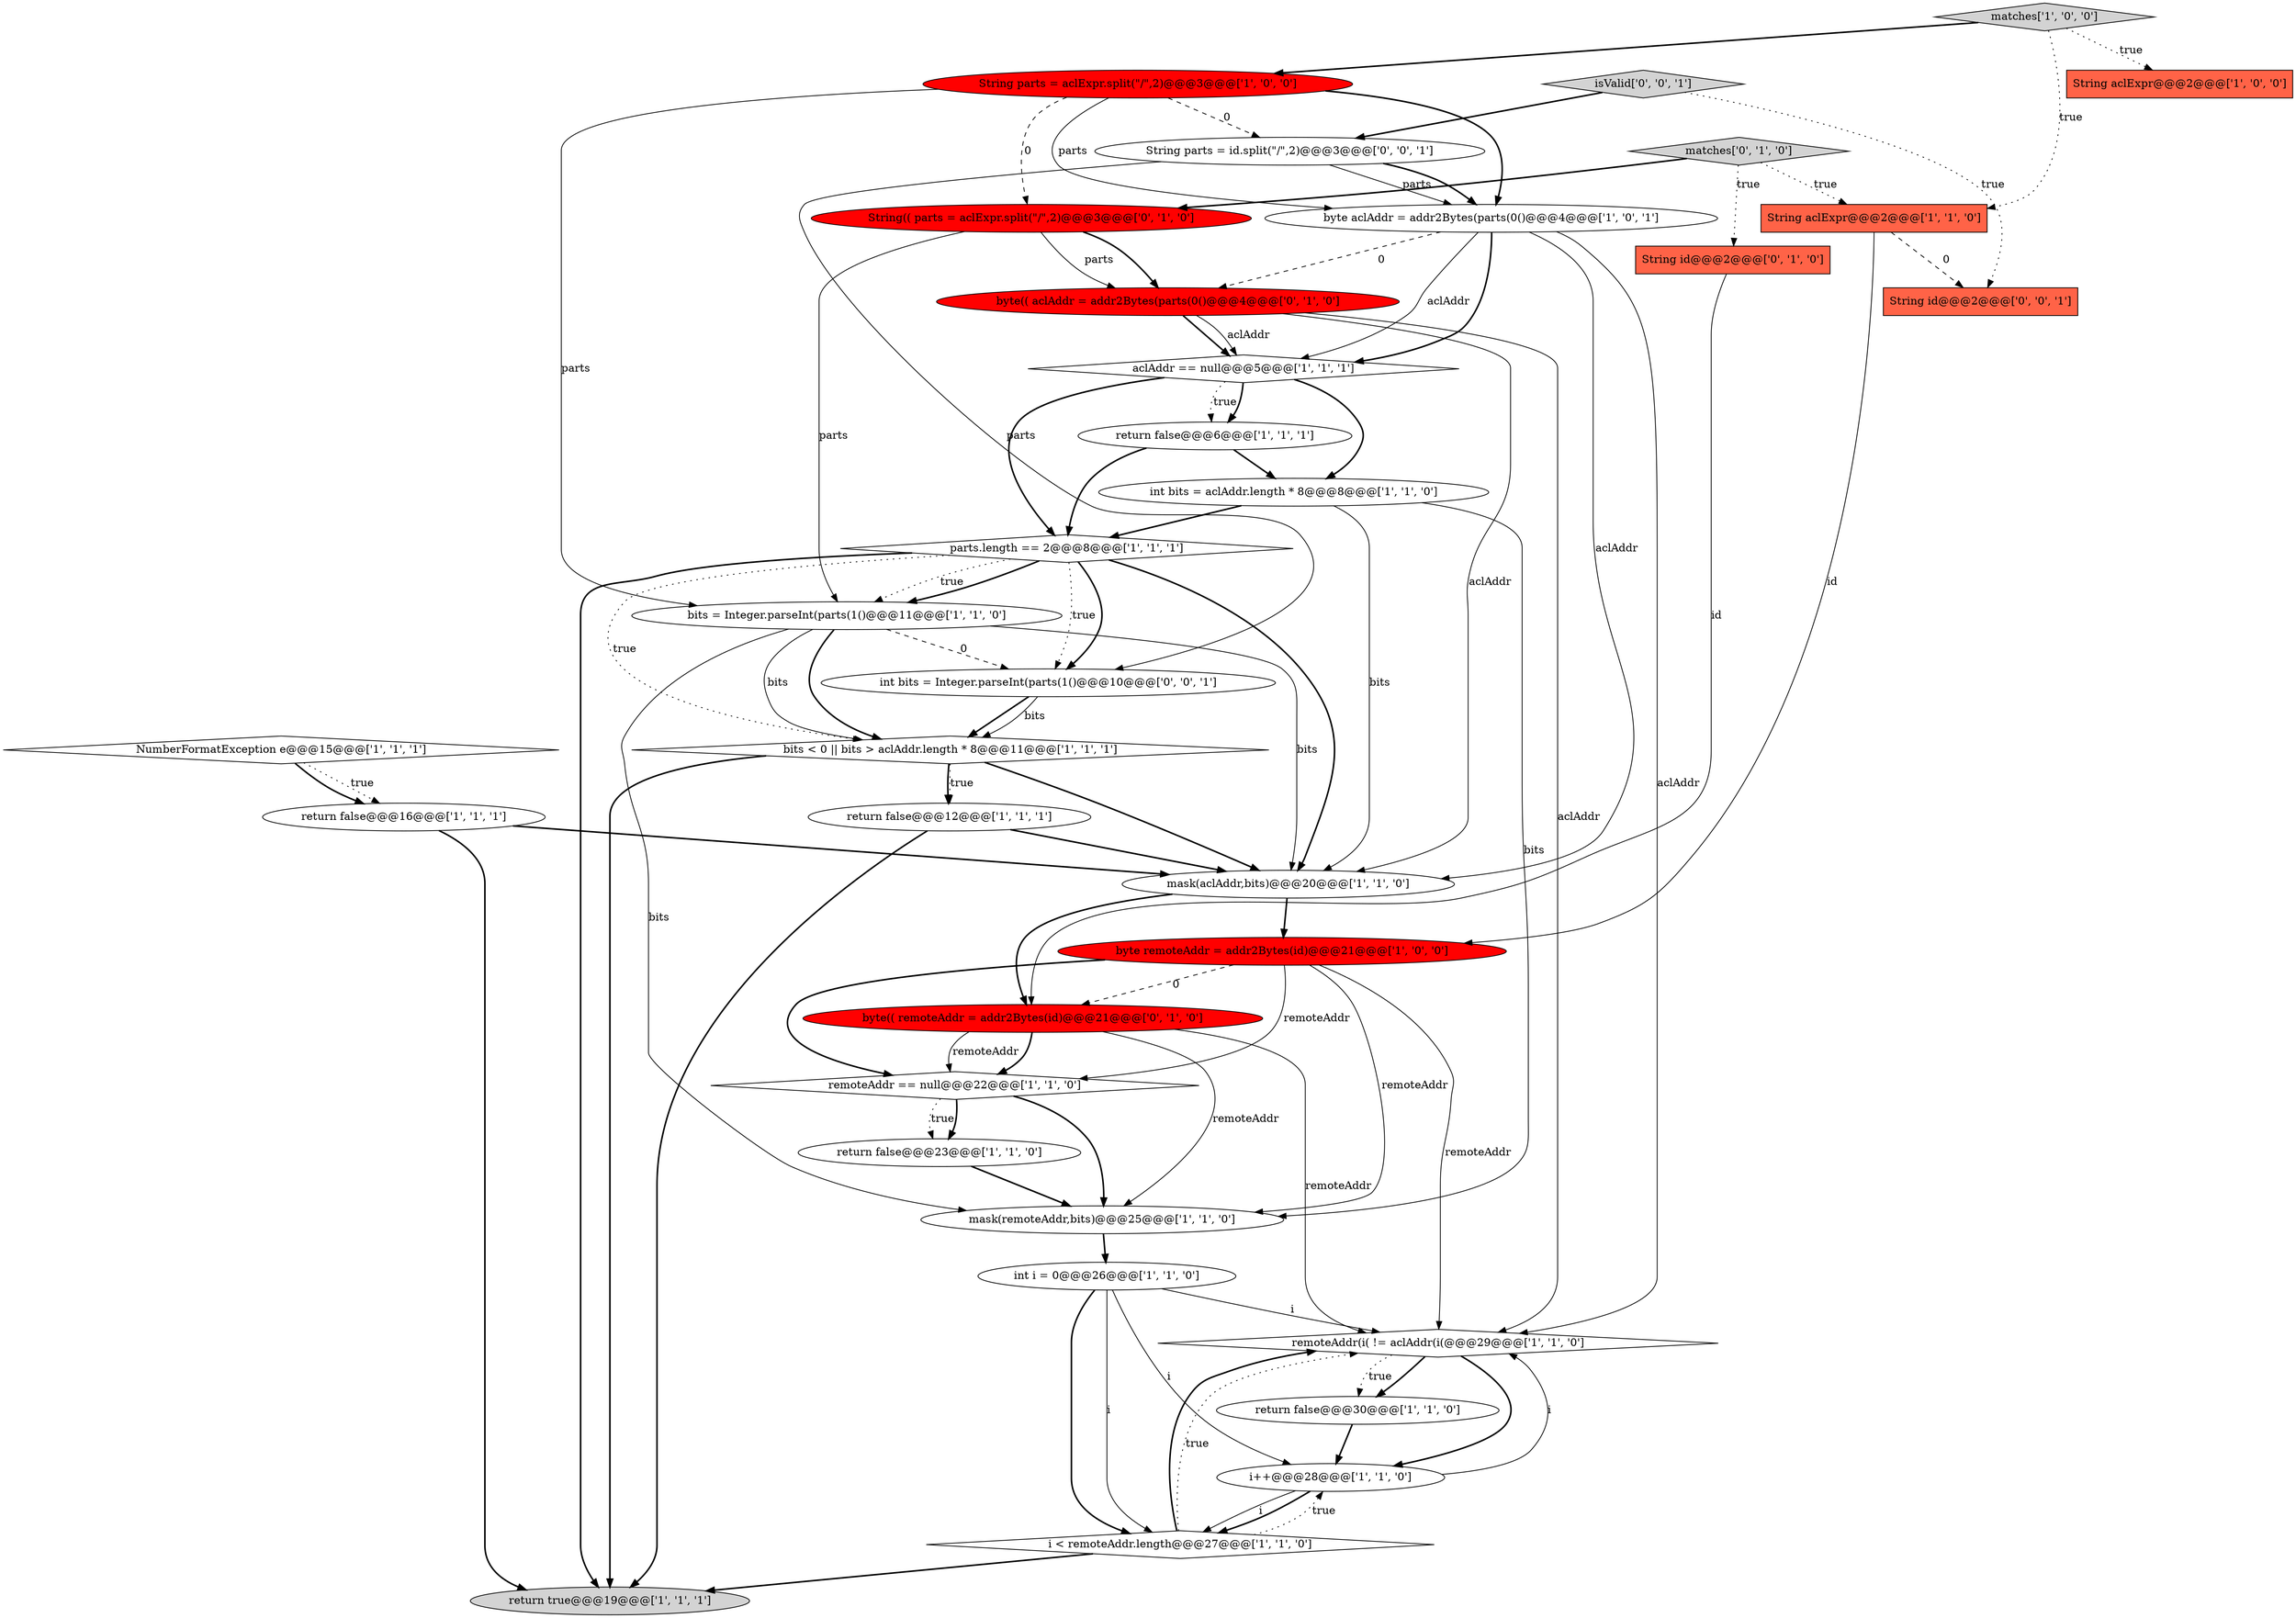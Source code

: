 digraph {
10 [style = filled, label = "int i = 0@@@26@@@['1', '1', '0']", fillcolor = white, shape = ellipse image = "AAA0AAABBB1BBB"];
18 [style = filled, label = "return false@@@6@@@['1', '1', '1']", fillcolor = white, shape = ellipse image = "AAA0AAABBB1BBB"];
0 [style = filled, label = "mask(remoteAddr,bits)@@@25@@@['1', '1', '0']", fillcolor = white, shape = ellipse image = "AAA0AAABBB1BBB"];
2 [style = filled, label = "remoteAddr(i( != aclAddr(i(@@@29@@@['1', '1', '0']", fillcolor = white, shape = diamond image = "AAA0AAABBB1BBB"];
12 [style = filled, label = "return false@@@23@@@['1', '1', '0']", fillcolor = white, shape = ellipse image = "AAA0AAABBB1BBB"];
20 [style = filled, label = "int bits = aclAddr.length * 8@@@8@@@['1', '1', '0']", fillcolor = white, shape = ellipse image = "AAA0AAABBB1BBB"];
21 [style = filled, label = "mask(aclAddr,bits)@@@20@@@['1', '1', '0']", fillcolor = white, shape = ellipse image = "AAA0AAABBB1BBB"];
17 [style = filled, label = "i < remoteAddr.length@@@27@@@['1', '1', '0']", fillcolor = white, shape = diamond image = "AAA0AAABBB1BBB"];
16 [style = filled, label = "String parts = aclExpr.split(\"/\",2)@@@3@@@['1', '0', '0']", fillcolor = red, shape = ellipse image = "AAA1AAABBB1BBB"];
22 [style = filled, label = "byte remoteAddr = addr2Bytes(id)@@@21@@@['1', '0', '0']", fillcolor = red, shape = ellipse image = "AAA1AAABBB1BBB"];
8 [style = filled, label = "i++@@@28@@@['1', '1', '0']", fillcolor = white, shape = ellipse image = "AAA0AAABBB1BBB"];
27 [style = filled, label = "matches['0', '1', '0']", fillcolor = lightgray, shape = diamond image = "AAA0AAABBB2BBB"];
7 [style = filled, label = "aclAddr == null@@@5@@@['1', '1', '1']", fillcolor = white, shape = diamond image = "AAA0AAABBB1BBB"];
19 [style = filled, label = "matches['1', '0', '0']", fillcolor = lightgray, shape = diamond image = "AAA0AAABBB1BBB"];
4 [style = filled, label = "String aclExpr@@@2@@@['1', '0', '0']", fillcolor = tomato, shape = box image = "AAA0AAABBB1BBB"];
31 [style = filled, label = "int bits = Integer.parseInt(parts(1()@@@10@@@['0', '0', '1']", fillcolor = white, shape = ellipse image = "AAA0AAABBB3BBB"];
30 [style = filled, label = "isValid['0', '0', '1']", fillcolor = lightgray, shape = diamond image = "AAA0AAABBB3BBB"];
33 [style = filled, label = "String parts = id.split(\"/\",2)@@@3@@@['0', '0', '1']", fillcolor = white, shape = ellipse image = "AAA0AAABBB3BBB"];
3 [style = filled, label = "bits < 0 || bits > aclAddr.length * 8@@@11@@@['1', '1', '1']", fillcolor = white, shape = diamond image = "AAA0AAABBB1BBB"];
28 [style = filled, label = "String id@@@2@@@['0', '1', '0']", fillcolor = tomato, shape = box image = "AAA0AAABBB2BBB"];
1 [style = filled, label = "return false@@@30@@@['1', '1', '0']", fillcolor = white, shape = ellipse image = "AAA0AAABBB1BBB"];
9 [style = filled, label = "parts.length == 2@@@8@@@['1', '1', '1']", fillcolor = white, shape = diamond image = "AAA0AAABBB1BBB"];
14 [style = filled, label = "return false@@@12@@@['1', '1', '1']", fillcolor = white, shape = ellipse image = "AAA0AAABBB1BBB"];
25 [style = filled, label = "String(( parts = aclExpr.split(\"/\",2)@@@3@@@['0', '1', '0']", fillcolor = red, shape = ellipse image = "AAA1AAABBB2BBB"];
6 [style = filled, label = "String aclExpr@@@2@@@['1', '1', '0']", fillcolor = tomato, shape = box image = "AAA0AAABBB1BBB"];
29 [style = filled, label = "byte(( remoteAddr = addr2Bytes(id)@@@21@@@['0', '1', '0']", fillcolor = red, shape = ellipse image = "AAA1AAABBB2BBB"];
11 [style = filled, label = "return false@@@16@@@['1', '1', '1']", fillcolor = white, shape = ellipse image = "AAA0AAABBB1BBB"];
32 [style = filled, label = "String id@@@2@@@['0', '0', '1']", fillcolor = tomato, shape = box image = "AAA0AAABBB3BBB"];
23 [style = filled, label = "return true@@@19@@@['1', '1', '1']", fillcolor = lightgray, shape = ellipse image = "AAA0AAABBB1BBB"];
5 [style = filled, label = "remoteAddr == null@@@22@@@['1', '1', '0']", fillcolor = white, shape = diamond image = "AAA0AAABBB1BBB"];
26 [style = filled, label = "byte(( aclAddr = addr2Bytes(parts(0()@@@4@@@['0', '1', '0']", fillcolor = red, shape = ellipse image = "AAA1AAABBB2BBB"];
15 [style = filled, label = "bits = Integer.parseInt(parts(1()@@@11@@@['1', '1', '0']", fillcolor = white, shape = ellipse image = "AAA0AAABBB1BBB"];
13 [style = filled, label = "NumberFormatException e@@@15@@@['1', '1', '1']", fillcolor = white, shape = diamond image = "AAA0AAABBB1BBB"];
24 [style = filled, label = "byte aclAddr = addr2Bytes(parts(0()@@@4@@@['1', '0', '1']", fillcolor = white, shape = ellipse image = "AAA0AAABBB1BBB"];
29->5 [style = bold, label=""];
20->9 [style = bold, label=""];
22->29 [style = dashed, label="0"];
25->26 [style = solid, label="parts"];
10->17 [style = bold, label=""];
5->12 [style = dotted, label="true"];
16->24 [style = solid, label="parts"];
7->9 [style = bold, label=""];
17->8 [style = dotted, label="true"];
22->2 [style = solid, label="remoteAddr"];
24->26 [style = dashed, label="0"];
5->0 [style = bold, label=""];
28->29 [style = solid, label="id"];
9->21 [style = bold, label=""];
15->31 [style = dashed, label="0"];
9->15 [style = dotted, label="true"];
26->21 [style = solid, label="aclAddr"];
17->2 [style = dotted, label="true"];
16->33 [style = dashed, label="0"];
20->0 [style = solid, label="bits"];
15->3 [style = solid, label="bits"];
27->25 [style = bold, label=""];
8->2 [style = solid, label="i"];
26->7 [style = bold, label=""];
10->8 [style = solid, label="i"];
16->25 [style = dashed, label="0"];
10->17 [style = solid, label="i"];
6->32 [style = dashed, label="0"];
9->31 [style = dotted, label="true"];
13->11 [style = bold, label=""];
33->31 [style = solid, label="parts"];
22->5 [style = bold, label=""];
8->17 [style = bold, label=""];
18->20 [style = bold, label=""];
3->23 [style = bold, label=""];
21->29 [style = bold, label=""];
17->2 [style = bold, label=""];
19->4 [style = dotted, label="true"];
21->22 [style = bold, label=""];
15->21 [style = solid, label="bits"];
25->26 [style = bold, label=""];
18->9 [style = bold, label=""];
30->32 [style = dotted, label="true"];
22->5 [style = solid, label="remoteAddr"];
31->3 [style = bold, label=""];
20->21 [style = solid, label="bits"];
24->7 [style = bold, label=""];
33->24 [style = solid, label="parts"];
9->3 [style = dotted, label="true"];
24->21 [style = solid, label="aclAddr"];
14->21 [style = bold, label=""];
25->15 [style = solid, label="parts"];
1->8 [style = bold, label=""];
30->33 [style = bold, label=""];
2->1 [style = bold, label=""];
9->31 [style = bold, label=""];
16->24 [style = bold, label=""];
11->21 [style = bold, label=""];
29->0 [style = solid, label="remoteAddr"];
10->2 [style = solid, label="i"];
7->20 [style = bold, label=""];
15->3 [style = bold, label=""];
17->23 [style = bold, label=""];
3->14 [style = dotted, label="true"];
19->16 [style = bold, label=""];
6->22 [style = solid, label="id"];
14->23 [style = bold, label=""];
33->24 [style = bold, label=""];
29->5 [style = solid, label="remoteAddr"];
7->18 [style = dotted, label="true"];
7->18 [style = bold, label=""];
13->11 [style = dotted, label="true"];
3->21 [style = bold, label=""];
22->0 [style = solid, label="remoteAddr"];
16->15 [style = solid, label="parts"];
8->17 [style = solid, label="i"];
3->14 [style = bold, label=""];
12->0 [style = bold, label=""];
26->7 [style = solid, label="aclAddr"];
9->23 [style = bold, label=""];
27->28 [style = dotted, label="true"];
0->10 [style = bold, label=""];
5->12 [style = bold, label=""];
29->2 [style = solid, label="remoteAddr"];
2->1 [style = dotted, label="true"];
26->2 [style = solid, label="aclAddr"];
9->15 [style = bold, label=""];
31->3 [style = solid, label="bits"];
24->2 [style = solid, label="aclAddr"];
19->6 [style = dotted, label="true"];
27->6 [style = dotted, label="true"];
24->7 [style = solid, label="aclAddr"];
15->0 [style = solid, label="bits"];
11->23 [style = bold, label=""];
2->8 [style = bold, label=""];
}
